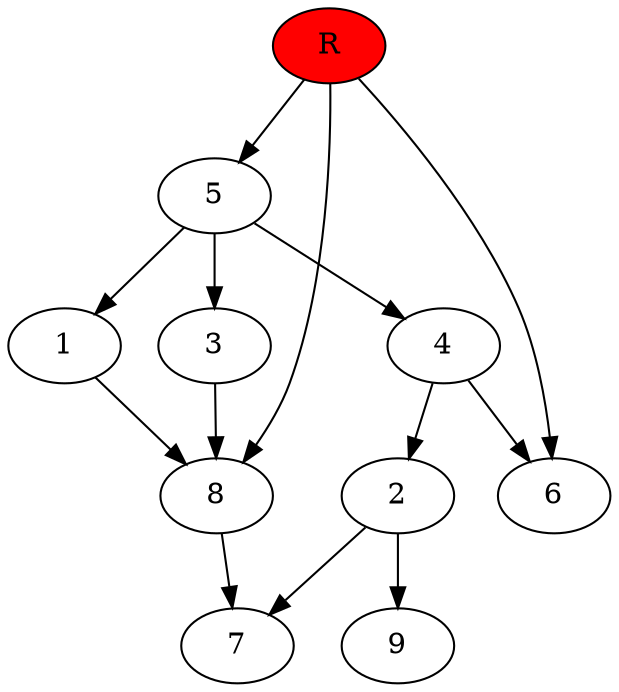 digraph prb18505 {
	1
	2
	3
	4
	5
	6
	7
	8
	R [fillcolor="#ff0000" style=filled]
	1 -> 8
	2 -> 7
	2 -> 9
	3 -> 8
	4 -> 2
	4 -> 6
	5 -> 1
	5 -> 3
	5 -> 4
	8 -> 7
	R -> 5
	R -> 6
	R -> 8
}
